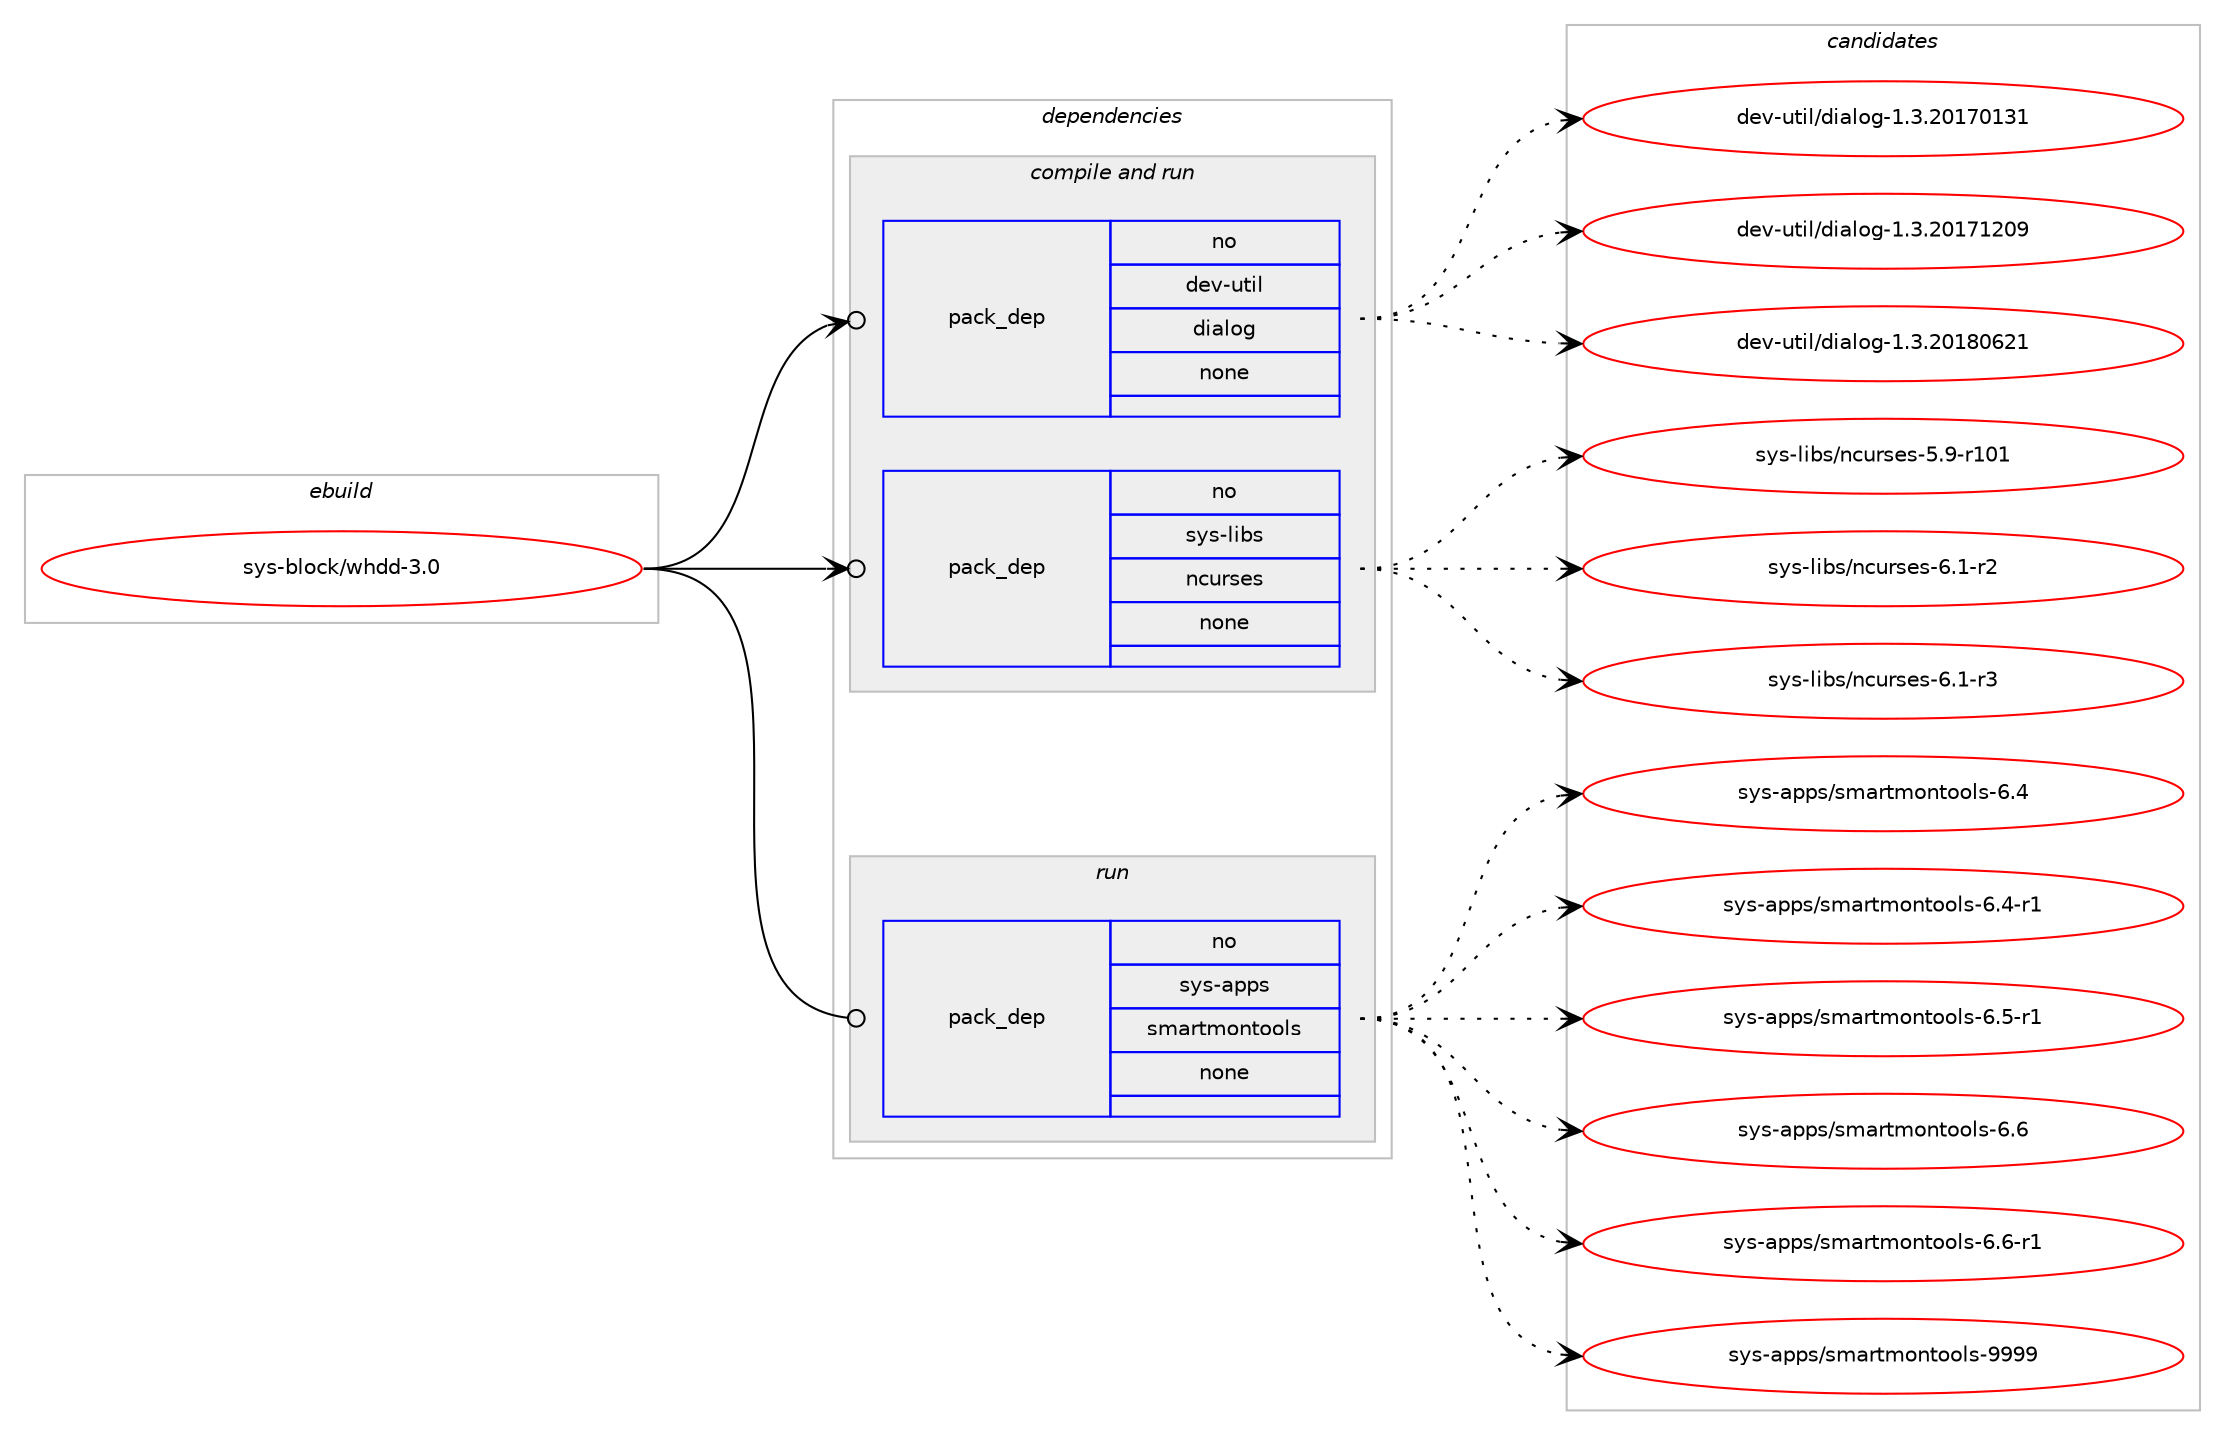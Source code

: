 digraph prolog {

# *************
# Graph options
# *************

newrank=true;
concentrate=true;
compound=true;
graph [rankdir=LR,fontname=Helvetica,fontsize=10,ranksep=1.5];#, ranksep=2.5, nodesep=0.2];
edge  [arrowhead=vee];
node  [fontname=Helvetica,fontsize=10];

# **********
# The ebuild
# **********

subgraph cluster_leftcol {
color=gray;
rank=same;
label=<<i>ebuild</i>>;
id [label="sys-block/whdd-3.0", color=red, width=4, href="../sys-block/whdd-3.0.svg"];
}

# ****************
# The dependencies
# ****************

subgraph cluster_midcol {
color=gray;
label=<<i>dependencies</i>>;
subgraph cluster_compile {
fillcolor="#eeeeee";
style=filled;
label=<<i>compile</i>>;
}
subgraph cluster_compileandrun {
fillcolor="#eeeeee";
style=filled;
label=<<i>compile and run</i>>;
subgraph pack2961 {
dependency3663 [label=<<TABLE BORDER="0" CELLBORDER="1" CELLSPACING="0" CELLPADDING="4" WIDTH="220"><TR><TD ROWSPAN="6" CELLPADDING="30">pack_dep</TD></TR><TR><TD WIDTH="110">no</TD></TR><TR><TD>dev-util</TD></TR><TR><TD>dialog</TD></TR><TR><TD>none</TD></TR><TR><TD></TD></TR></TABLE>>, shape=none, color=blue];
}
id:e -> dependency3663:w [weight=20,style="solid",arrowhead="odotvee"];
subgraph pack2962 {
dependency3664 [label=<<TABLE BORDER="0" CELLBORDER="1" CELLSPACING="0" CELLPADDING="4" WIDTH="220"><TR><TD ROWSPAN="6" CELLPADDING="30">pack_dep</TD></TR><TR><TD WIDTH="110">no</TD></TR><TR><TD>sys-libs</TD></TR><TR><TD>ncurses</TD></TR><TR><TD>none</TD></TR><TR><TD></TD></TR></TABLE>>, shape=none, color=blue];
}
id:e -> dependency3664:w [weight=20,style="solid",arrowhead="odotvee"];
}
subgraph cluster_run {
fillcolor="#eeeeee";
style=filled;
label=<<i>run</i>>;
subgraph pack2963 {
dependency3665 [label=<<TABLE BORDER="0" CELLBORDER="1" CELLSPACING="0" CELLPADDING="4" WIDTH="220"><TR><TD ROWSPAN="6" CELLPADDING="30">pack_dep</TD></TR><TR><TD WIDTH="110">no</TD></TR><TR><TD>sys-apps</TD></TR><TR><TD>smartmontools</TD></TR><TR><TD>none</TD></TR><TR><TD></TD></TR></TABLE>>, shape=none, color=blue];
}
id:e -> dependency3665:w [weight=20,style="solid",arrowhead="odot"];
}
}

# **************
# The candidates
# **************

subgraph cluster_choices {
rank=same;
color=gray;
label=<<i>candidates</i>>;

subgraph choice2961 {
color=black;
nodesep=1;
choice10010111845117116105108471001059710811110345494651465048495548495149 [label="dev-util/dialog-1.3.20170131", color=red, width=4,href="../dev-util/dialog-1.3.20170131.svg"];
choice10010111845117116105108471001059710811110345494651465048495549504857 [label="dev-util/dialog-1.3.20171209", color=red, width=4,href="../dev-util/dialog-1.3.20171209.svg"];
choice10010111845117116105108471001059710811110345494651465048495648545049 [label="dev-util/dialog-1.3.20180621", color=red, width=4,href="../dev-util/dialog-1.3.20180621.svg"];
dependency3663:e -> choice10010111845117116105108471001059710811110345494651465048495548495149:w [style=dotted,weight="100"];
dependency3663:e -> choice10010111845117116105108471001059710811110345494651465048495549504857:w [style=dotted,weight="100"];
dependency3663:e -> choice10010111845117116105108471001059710811110345494651465048495648545049:w [style=dotted,weight="100"];
}
subgraph choice2962 {
color=black;
nodesep=1;
choice115121115451081059811547110991171141151011154553465745114494849 [label="sys-libs/ncurses-5.9-r101", color=red, width=4,href="../sys-libs/ncurses-5.9-r101.svg"];
choice11512111545108105981154711099117114115101115455446494511450 [label="sys-libs/ncurses-6.1-r2", color=red, width=4,href="../sys-libs/ncurses-6.1-r2.svg"];
choice11512111545108105981154711099117114115101115455446494511451 [label="sys-libs/ncurses-6.1-r3", color=red, width=4,href="../sys-libs/ncurses-6.1-r3.svg"];
dependency3664:e -> choice115121115451081059811547110991171141151011154553465745114494849:w [style=dotted,weight="100"];
dependency3664:e -> choice11512111545108105981154711099117114115101115455446494511450:w [style=dotted,weight="100"];
dependency3664:e -> choice11512111545108105981154711099117114115101115455446494511451:w [style=dotted,weight="100"];
}
subgraph choice2963 {
color=black;
nodesep=1;
choice1151211154597112112115471151099711411610911111011611111110811545544652 [label="sys-apps/smartmontools-6.4", color=red, width=4,href="../sys-apps/smartmontools-6.4.svg"];
choice11512111545971121121154711510997114116109111110116111111108115455446524511449 [label="sys-apps/smartmontools-6.4-r1", color=red, width=4,href="../sys-apps/smartmontools-6.4-r1.svg"];
choice11512111545971121121154711510997114116109111110116111111108115455446534511449 [label="sys-apps/smartmontools-6.5-r1", color=red, width=4,href="../sys-apps/smartmontools-6.5-r1.svg"];
choice1151211154597112112115471151099711411610911111011611111110811545544654 [label="sys-apps/smartmontools-6.6", color=red, width=4,href="../sys-apps/smartmontools-6.6.svg"];
choice11512111545971121121154711510997114116109111110116111111108115455446544511449 [label="sys-apps/smartmontools-6.6-r1", color=red, width=4,href="../sys-apps/smartmontools-6.6-r1.svg"];
choice115121115459711211211547115109971141161091111101161111111081154557575757 [label="sys-apps/smartmontools-9999", color=red, width=4,href="../sys-apps/smartmontools-9999.svg"];
dependency3665:e -> choice1151211154597112112115471151099711411610911111011611111110811545544652:w [style=dotted,weight="100"];
dependency3665:e -> choice11512111545971121121154711510997114116109111110116111111108115455446524511449:w [style=dotted,weight="100"];
dependency3665:e -> choice11512111545971121121154711510997114116109111110116111111108115455446534511449:w [style=dotted,weight="100"];
dependency3665:e -> choice1151211154597112112115471151099711411610911111011611111110811545544654:w [style=dotted,weight="100"];
dependency3665:e -> choice11512111545971121121154711510997114116109111110116111111108115455446544511449:w [style=dotted,weight="100"];
dependency3665:e -> choice115121115459711211211547115109971141161091111101161111111081154557575757:w [style=dotted,weight="100"];
}
}

}
